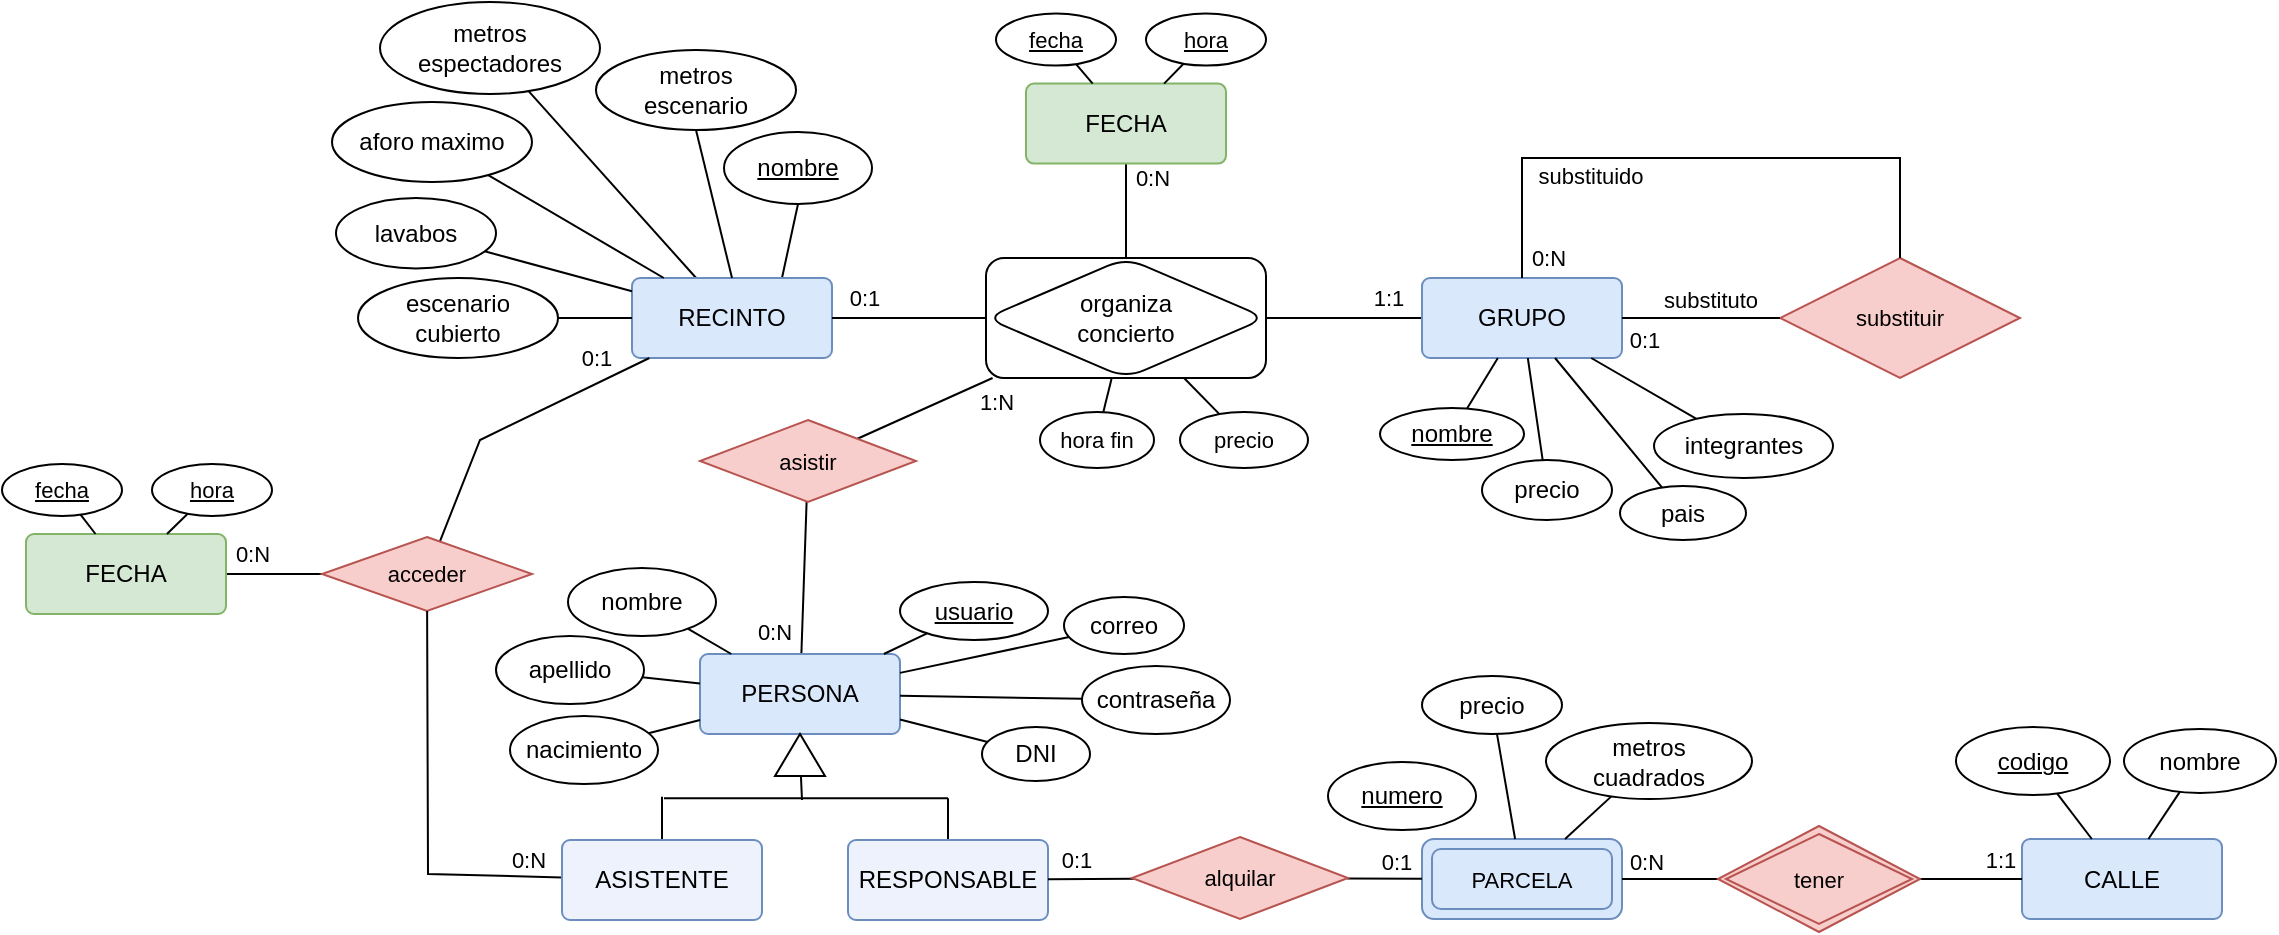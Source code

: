 <mxfile version="24.8.3">
  <diagram id="R2lEEEUBdFMjLlhIrx00" name="Page-1">
    <mxGraphModel grid="0" page="0" gridSize="10" guides="1" tooltips="1" connect="1" arrows="1" fold="1" pageScale="1" pageWidth="850" pageHeight="1100" background="#ffffff" math="0" shadow="0" extFonts="Permanent Marker^https://fonts.googleapis.com/css?family=Permanent+Marker">
      <root>
        <mxCell id="0" />
        <mxCell id="1" parent="0" />
        <mxCell id="sMNnUEjaPpUlIWwpW2yE-2" style="rounded=0;orthogonalLoop=1;jettySize=auto;html=1;exitX=0.75;exitY=0;exitDx=0;exitDy=0;entryX=0.5;entryY=1;entryDx=0;entryDy=0;endArrow=none;endFill=0;" edge="1" parent="1" source="Tw8KaSyfvmo2YHTZOB27-3" target="Tw8KaSyfvmo2YHTZOB27-6">
          <mxGeometry relative="1" as="geometry" />
        </mxCell>
        <mxCell id="sMNnUEjaPpUlIWwpW2yE-4" style="rounded=0;orthogonalLoop=1;jettySize=auto;html=1;endArrow=none;endFill=0;" edge="1" parent="1" source="Tw8KaSyfvmo2YHTZOB27-3" target="Tw8KaSyfvmo2YHTZOB27-8">
          <mxGeometry relative="1" as="geometry" />
        </mxCell>
        <mxCell id="Tw8KaSyfvmo2YHTZOB27-3" value="RECINTO" style="rounded=1;arcSize=10;whiteSpace=wrap;html=1;align=center;fillColor=#dae8fc;strokeColor=#6c8ebf;" vertex="1" parent="1">
          <mxGeometry x="94" y="157" width="100" height="40" as="geometry" />
        </mxCell>
        <mxCell id="Tw8KaSyfvmo2YHTZOB27-6" value="nombre" style="ellipse;whiteSpace=wrap;html=1;align=center;fontStyle=4" vertex="1" parent="1">
          <mxGeometry x="140" y="84" width="74" height="36" as="geometry" />
        </mxCell>
        <mxCell id="sMNnUEjaPpUlIWwpW2yE-3" style="rounded=0;orthogonalLoop=1;jettySize=auto;html=1;exitX=0.5;exitY=1;exitDx=0;exitDy=0;entryX=0.5;entryY=0;entryDx=0;entryDy=0;endArrow=none;endFill=0;" edge="1" parent="1" source="Tw8KaSyfvmo2YHTZOB27-7" target="Tw8KaSyfvmo2YHTZOB27-3">
          <mxGeometry relative="1" as="geometry" />
        </mxCell>
        <mxCell id="Tw8KaSyfvmo2YHTZOB27-7" value="&lt;div&gt;metros&lt;/div&gt;&lt;div&gt;escenario&lt;/div&gt;" style="ellipse;whiteSpace=wrap;html=1;align=center;fontStyle=0" vertex="1" parent="1">
          <mxGeometry x="76" y="43" width="100" height="40" as="geometry" />
        </mxCell>
        <mxCell id="Tw8KaSyfvmo2YHTZOB27-8" value="&lt;div&gt;metros&lt;/div&gt;&lt;div&gt;espectadores&lt;br&gt;&lt;/div&gt;" style="ellipse;whiteSpace=wrap;html=1;align=center;fontStyle=0" vertex="1" parent="1">
          <mxGeometry x="-32" y="19" width="110" height="46" as="geometry" />
        </mxCell>
        <mxCell id="sMNnUEjaPpUlIWwpW2yE-5" style="rounded=0;orthogonalLoop=1;jettySize=auto;html=1;endArrow=none;endFill=0;" edge="1" parent="1" source="Tw8KaSyfvmo2YHTZOB27-9" target="Tw8KaSyfvmo2YHTZOB27-3">
          <mxGeometry relative="1" as="geometry" />
        </mxCell>
        <mxCell id="Tw8KaSyfvmo2YHTZOB27-9" value="aforo maximo" style="ellipse;whiteSpace=wrap;html=1;align=center;fontStyle=0" vertex="1" parent="1">
          <mxGeometry x="-56" y="69" width="100" height="40" as="geometry" />
        </mxCell>
        <mxCell id="sMNnUEjaPpUlIWwpW2yE-6" style="rounded=0;orthogonalLoop=1;jettySize=auto;html=1;endArrow=none;endFill=0;" edge="1" parent="1" source="Tw8KaSyfvmo2YHTZOB27-10" target="Tw8KaSyfvmo2YHTZOB27-3">
          <mxGeometry relative="1" as="geometry" />
        </mxCell>
        <mxCell id="Tw8KaSyfvmo2YHTZOB27-10" value="lavabos" style="ellipse;whiteSpace=wrap;html=1;align=center;fontStyle=0" vertex="1" parent="1">
          <mxGeometry x="-54" y="117" width="80" height="35.19" as="geometry" />
        </mxCell>
        <mxCell id="Tw8KaSyfvmo2YHTZOB27-25" value="" style="rounded=0;orthogonalLoop=1;jettySize=auto;html=1;endArrow=none;endFill=0;" edge="1" parent="1" source="Tw8KaSyfvmo2YHTZOB27-11" target="Tw8KaSyfvmo2YHTZOB27-24">
          <mxGeometry relative="1" as="geometry" />
        </mxCell>
        <mxCell id="Tw8KaSyfvmo2YHTZOB27-68" value="1:1" style="edgeLabel;html=1;align=center;verticalAlign=middle;resizable=0;points=[];fontFamily=Helvetica;fontSize=11;fontColor=default;labelBackgroundColor=default;" vertex="1" connectable="0" parent="Tw8KaSyfvmo2YHTZOB27-25">
          <mxGeometry x="-0.688" y="-2" relative="1" as="geometry">
            <mxPoint x="-5" y="-8" as="offset" />
          </mxGeometry>
        </mxCell>
        <mxCell id="Tw8KaSyfvmo2YHTZOB27-11" value="GRUPO" style="rounded=1;arcSize=10;whiteSpace=wrap;html=1;align=center;fillColor=#dae8fc;strokeColor=#6c8ebf;" vertex="1" parent="1">
          <mxGeometry x="489" y="157" width="100" height="40" as="geometry" />
        </mxCell>
        <mxCell id="sMNnUEjaPpUlIWwpW2yE-7" style="rounded=0;orthogonalLoop=1;jettySize=auto;html=1;endArrow=none;endFill=0;" edge="1" parent="1" source="Tw8KaSyfvmo2YHTZOB27-12" target="Tw8KaSyfvmo2YHTZOB27-3">
          <mxGeometry relative="1" as="geometry" />
        </mxCell>
        <mxCell id="Tw8KaSyfvmo2YHTZOB27-12" value="&lt;div&gt;escenario&lt;/div&gt;&lt;div&gt;&lt;span style=&quot;background-color: initial;&quot;&gt;cubierto&lt;/span&gt;&lt;/div&gt;" style="ellipse;whiteSpace=wrap;html=1;align=center;fontStyle=0" vertex="1" parent="1">
          <mxGeometry x="-43" y="157" width="100" height="40" as="geometry" />
        </mxCell>
        <mxCell id="Tw8KaSyfvmo2YHTZOB27-27" value="" style="edgeStyle=none;shape=connector;rounded=0;orthogonalLoop=1;jettySize=auto;html=1;strokeColor=default;align=center;verticalAlign=middle;fontFamily=Helvetica;fontSize=11;fontColor=default;labelBackgroundColor=default;endArrow=none;endFill=0;" edge="1" parent="1" source="Tw8KaSyfvmo2YHTZOB27-24" target="Tw8KaSyfvmo2YHTZOB27-3">
          <mxGeometry relative="1" as="geometry" />
        </mxCell>
        <mxCell id="Tw8KaSyfvmo2YHTZOB27-67" value="0:1" style="edgeLabel;html=1;align=center;verticalAlign=middle;resizable=0;points=[];fontFamily=Helvetica;fontSize=11;fontColor=default;labelBackgroundColor=default;" vertex="1" connectable="0" parent="Tw8KaSyfvmo2YHTZOB27-27">
          <mxGeometry x="0.602" relative="1" as="geometry">
            <mxPoint y="-10" as="offset" />
          </mxGeometry>
        </mxCell>
        <mxCell id="Tw8KaSyfvmo2YHTZOB27-24" value="&lt;div&gt;organiza&lt;/div&gt;&lt;div&gt;concierto&lt;br&gt;&lt;/div&gt;" style="shape=associativeEntity;whiteSpace=wrap;html=1;align=center;rounded=1;" vertex="1" parent="1">
          <mxGeometry x="271" y="147" width="140" height="60" as="geometry" />
        </mxCell>
        <mxCell id="Tw8KaSyfvmo2YHTZOB27-28" value="substituir" style="shape=rhombus;perimeter=rhombusPerimeter;whiteSpace=wrap;html=1;align=center;fontFamily=Helvetica;fontSize=11;labelBackgroundColor=none;fillColor=#f8cecc;strokeColor=#b85450;" vertex="1" parent="1">
          <mxGeometry x="668" y="147" width="120" height="60" as="geometry" />
        </mxCell>
        <mxCell id="Tw8KaSyfvmo2YHTZOB27-29" style="edgeStyle=orthogonalEdgeStyle;shape=connector;rounded=0;orthogonalLoop=1;jettySize=auto;html=1;strokeColor=default;align=center;verticalAlign=middle;fontFamily=Helvetica;fontSize=11;fontColor=default;labelBackgroundColor=default;endArrow=none;endFill=0;" edge="1" parent="1" source="Tw8KaSyfvmo2YHTZOB27-28" target="Tw8KaSyfvmo2YHTZOB27-11">
          <mxGeometry relative="1" as="geometry">
            <Array as="points">
              <mxPoint x="728" y="97" />
              <mxPoint x="539" y="97" />
            </Array>
          </mxGeometry>
        </mxCell>
        <mxCell id="Tw8KaSyfvmo2YHTZOB27-82" value="substituido" style="edgeLabel;html=1;align=center;verticalAlign=middle;resizable=0;points=[];fontFamily=Helvetica;fontSize=11;fontColor=default;labelBackgroundColor=default;" vertex="1" connectable="0" parent="Tw8KaSyfvmo2YHTZOB27-29">
          <mxGeometry x="0.817" y="4" relative="1" as="geometry">
            <mxPoint x="30" y="-24" as="offset" />
          </mxGeometry>
        </mxCell>
        <mxCell id="Tw8KaSyfvmo2YHTZOB27-83" value="0:N" style="edgeLabel;html=1;align=center;verticalAlign=middle;resizable=0;points=[];fontFamily=Helvetica;fontSize=11;fontColor=default;labelBackgroundColor=default;" vertex="1" connectable="0" parent="Tw8KaSyfvmo2YHTZOB27-29">
          <mxGeometry x="0.929" y="3" relative="1" as="geometry">
            <mxPoint x="10" as="offset" />
          </mxGeometry>
        </mxCell>
        <mxCell id="Tw8KaSyfvmo2YHTZOB27-30" value="" style="edgeStyle=none;shape=connector;rounded=0;orthogonalLoop=1;jettySize=auto;html=1;strokeColor=default;align=center;verticalAlign=middle;fontFamily=Helvetica;fontSize=11;fontColor=default;labelBackgroundColor=default;endArrow=none;endFill=0;" edge="1" parent="1" source="Tw8KaSyfvmo2YHTZOB27-28" target="Tw8KaSyfvmo2YHTZOB27-11">
          <mxGeometry relative="1" as="geometry" />
        </mxCell>
        <mxCell id="Tw8KaSyfvmo2YHTZOB27-80" value="substituto" style="edgeLabel;html=1;align=center;verticalAlign=middle;resizable=0;points=[];fontFamily=Helvetica;fontSize=11;fontColor=default;labelBackgroundColor=default;" vertex="1" connectable="0" parent="Tw8KaSyfvmo2YHTZOB27-30">
          <mxGeometry x="0.098" y="-3" relative="1" as="geometry">
            <mxPoint x="8" y="-6" as="offset" />
          </mxGeometry>
        </mxCell>
        <mxCell id="Tw8KaSyfvmo2YHTZOB27-84" value="0:1" style="edgeLabel;html=1;align=center;verticalAlign=middle;resizable=0;points=[];fontFamily=Helvetica;fontSize=11;fontColor=default;labelBackgroundColor=default;" vertex="1" connectable="0" parent="Tw8KaSyfvmo2YHTZOB27-30">
          <mxGeometry x="0.696" relative="1" as="geometry">
            <mxPoint x="-1" y="11" as="offset" />
          </mxGeometry>
        </mxCell>
        <mxCell id="Tw8KaSyfvmo2YHTZOB27-49" style="edgeStyle=none;shape=connector;rounded=0;orthogonalLoop=1;jettySize=auto;html=1;strokeColor=default;align=center;verticalAlign=middle;fontFamily=Helvetica;fontSize=11;fontColor=default;labelBackgroundColor=default;endArrow=none;endFill=0;" edge="1" parent="1" source="Tw8KaSyfvmo2YHTZOB27-31" target="Tw8KaSyfvmo2YHTZOB27-48">
          <mxGeometry relative="1" as="geometry" />
        </mxCell>
        <mxCell id="Tw8KaSyfvmo2YHTZOB27-65" value="0:N" style="edgeLabel;html=1;align=center;verticalAlign=middle;resizable=0;points=[];fontFamily=Helvetica;fontSize=11;fontColor=default;labelBackgroundColor=default;" vertex="1" connectable="0" parent="Tw8KaSyfvmo2YHTZOB27-49">
          <mxGeometry x="-0.795" relative="1" as="geometry">
            <mxPoint x="-14" y="-3" as="offset" />
          </mxGeometry>
        </mxCell>
        <mxCell id="Tw8KaSyfvmo2YHTZOB27-31" value="PERSONA" style="rounded=1;arcSize=10;whiteSpace=wrap;html=1;align=center;fillColor=#dae8fc;strokeColor=#6c8ebf;" vertex="1" parent="1">
          <mxGeometry x="128" y="345" width="100" height="40" as="geometry" />
        </mxCell>
        <mxCell id="Tw8KaSyfvmo2YHTZOB27-32" value="CALLE" style="rounded=1;arcSize=10;whiteSpace=wrap;html=1;align=center;fillColor=#dae8fc;strokeColor=#6c8ebf;" vertex="1" parent="1">
          <mxGeometry x="789" y="437.5" width="100" height="40" as="geometry" />
        </mxCell>
        <mxCell id="Tw8KaSyfvmo2YHTZOB27-37" value="PARCELA" style="shape=ext;margin=3;double=1;whiteSpace=wrap;html=1;align=center;fontFamily=Helvetica;fontSize=11;labelBackgroundColor=none;rounded=1;fillColor=#dae8fc;strokeColor=#6c8ebf;" vertex="1" parent="1">
          <mxGeometry x="489" y="437.5" width="100" height="40" as="geometry" />
        </mxCell>
        <mxCell id="Tw8KaSyfvmo2YHTZOB27-39" value="" style="edgeStyle=none;shape=connector;rounded=0;orthogonalLoop=1;jettySize=auto;html=1;strokeColor=default;align=center;verticalAlign=middle;fontFamily=Helvetica;fontSize=11;fontColor=default;labelBackgroundColor=default;endArrow=none;endFill=0;" edge="1" parent="1" source="Tw8KaSyfvmo2YHTZOB27-38" target="Tw8KaSyfvmo2YHTZOB27-32">
          <mxGeometry relative="1" as="geometry" />
        </mxCell>
        <mxCell id="Tw8KaSyfvmo2YHTZOB27-61" value="1:1" style="edgeLabel;html=1;align=center;verticalAlign=middle;resizable=0;points=[];fontFamily=Helvetica;fontSize=11;fontColor=default;labelBackgroundColor=default;" vertex="1" connectable="0" parent="Tw8KaSyfvmo2YHTZOB27-39">
          <mxGeometry x="0.624" y="2" relative="1" as="geometry">
            <mxPoint x="-2" y="-8" as="offset" />
          </mxGeometry>
        </mxCell>
        <mxCell id="Tw8KaSyfvmo2YHTZOB27-40" value="" style="edgeStyle=none;shape=connector;rounded=0;orthogonalLoop=1;jettySize=auto;html=1;strokeColor=default;align=center;verticalAlign=middle;fontFamily=Helvetica;fontSize=11;fontColor=default;labelBackgroundColor=default;endArrow=none;endFill=0;" edge="1" parent="1" source="Tw8KaSyfvmo2YHTZOB27-38" target="Tw8KaSyfvmo2YHTZOB27-37">
          <mxGeometry relative="1" as="geometry" />
        </mxCell>
        <mxCell id="Tw8KaSyfvmo2YHTZOB27-62" value="0:N" style="edgeLabel;html=1;align=center;verticalAlign=middle;resizable=0;points=[];fontFamily=Helvetica;fontSize=11;fontColor=default;labelBackgroundColor=default;" vertex="1" connectable="0" parent="Tw8KaSyfvmo2YHTZOB27-40">
          <mxGeometry x="0.537" y="-2" relative="1" as="geometry">
            <mxPoint x="1" y="-7" as="offset" />
          </mxGeometry>
        </mxCell>
        <mxCell id="Tw8KaSyfvmo2YHTZOB27-38" value="tener" style="shape=rhombus;double=1;perimeter=rhombusPerimeter;whiteSpace=wrap;html=1;align=center;fontFamily=Helvetica;fontSize=11;labelBackgroundColor=none;fillColor=#f8cecc;strokeColor=#b85450;rounded=0;" vertex="1" parent="1">
          <mxGeometry x="637" y="431" width="101" height="53" as="geometry" />
        </mxCell>
        <mxCell id="Tw8KaSyfvmo2YHTZOB27-45" style="edgeStyle=none;shape=connector;rounded=0;orthogonalLoop=1;jettySize=auto;html=1;strokeColor=default;align=center;verticalAlign=middle;fontFamily=Helvetica;fontSize=11;fontColor=default;labelBackgroundColor=default;endArrow=none;endFill=0;" edge="1" parent="1" source="Tw8KaSyfvmo2YHTZOB27-43" target="Tw8KaSyfvmo2YHTZOB27-3">
          <mxGeometry relative="1" as="geometry">
            <Array as="points">
              <mxPoint x="18" y="238" />
            </Array>
          </mxGeometry>
        </mxCell>
        <mxCell id="GNrPG53P7MBCp1ATSE61-28" value="0:1" style="edgeLabel;html=1;align=center;verticalAlign=middle;resizable=0;points=[];fontFamily=Helvetica;fontSize=11;fontColor=default;labelBackgroundColor=default;" connectable="0" vertex="1" parent="Tw8KaSyfvmo2YHTZOB27-45">
          <mxGeometry x="0.757" y="-1" relative="1" as="geometry">
            <mxPoint x="-11" y="-9" as="offset" />
          </mxGeometry>
        </mxCell>
        <mxCell id="GNrPG53P7MBCp1ATSE61-3" value="" style="edgeStyle=none;shape=connector;rounded=0;orthogonalLoop=1;jettySize=auto;html=1;strokeColor=default;align=center;verticalAlign=middle;fontFamily=Helvetica;fontSize=11;fontColor=default;labelBackgroundColor=default;endArrow=none;endFill=0;" edge="1" parent="1" source="Tw8KaSyfvmo2YHTZOB27-43" target="GNrPG53P7MBCp1ATSE61-1">
          <mxGeometry relative="1" as="geometry">
            <mxPoint x="-93" y="305" as="sourcePoint" />
          </mxGeometry>
        </mxCell>
        <mxCell id="GNrPG53P7MBCp1ATSE61-29" value="0:N" style="edgeLabel;html=1;align=center;verticalAlign=middle;resizable=0;points=[];fontFamily=Helvetica;fontSize=11;fontColor=default;labelBackgroundColor=default;" connectable="0" vertex="1" parent="GNrPG53P7MBCp1ATSE61-3">
          <mxGeometry x="-0.167" y="2" relative="1" as="geometry">
            <mxPoint x="-15" y="-12" as="offset" />
          </mxGeometry>
        </mxCell>
        <mxCell id="Tw8KaSyfvmo2YHTZOB27-43" value="acceder" style="shape=rhombus;perimeter=rhombusPerimeter;whiteSpace=wrap;html=1;align=center;fontFamily=Helvetica;fontSize=11;labelBackgroundColor=none;fillColor=#f8cecc;strokeColor=#b85450;" vertex="1" parent="1">
          <mxGeometry x="-61" y="286.5" width="105" height="37" as="geometry" />
        </mxCell>
        <mxCell id="Tw8KaSyfvmo2YHTZOB27-50" style="edgeStyle=none;shape=connector;rounded=0;orthogonalLoop=1;jettySize=auto;html=1;strokeColor=default;align=center;verticalAlign=middle;fontFamily=Helvetica;fontSize=11;fontColor=default;labelBackgroundColor=default;endArrow=none;endFill=0;" edge="1" parent="1" source="Tw8KaSyfvmo2YHTZOB27-48" target="Tw8KaSyfvmo2YHTZOB27-24">
          <mxGeometry relative="1" as="geometry" />
        </mxCell>
        <mxCell id="Tw8KaSyfvmo2YHTZOB27-66" value="1:N" style="edgeLabel;html=1;align=center;verticalAlign=middle;resizable=0;points=[];fontFamily=Helvetica;fontSize=11;fontColor=default;labelBackgroundColor=none;" vertex="1" connectable="0" parent="Tw8KaSyfvmo2YHTZOB27-50">
          <mxGeometry x="0.641" y="-2" relative="1" as="geometry">
            <mxPoint x="13" y="5" as="offset" />
          </mxGeometry>
        </mxCell>
        <mxCell id="Tw8KaSyfvmo2YHTZOB27-48" value="asistir" style="shape=rhombus;perimeter=rhombusPerimeter;whiteSpace=wrap;html=1;align=center;fontFamily=Helvetica;fontSize=11;labelBackgroundColor=none;fillColor=#f8cecc;strokeColor=#b85450;" vertex="1" parent="1">
          <mxGeometry x="128" y="228" width="108" height="41" as="geometry" />
        </mxCell>
        <mxCell id="Tw8KaSyfvmo2YHTZOB27-52" value="" style="edgeStyle=none;shape=connector;rounded=0;orthogonalLoop=1;jettySize=auto;html=1;strokeColor=default;align=center;verticalAlign=middle;fontFamily=Helvetica;fontSize=11;fontColor=default;labelBackgroundColor=default;endArrow=none;endFill=0;" edge="1" parent="1" source="Tw8KaSyfvmo2YHTZOB27-71" target="Tw8KaSyfvmo2YHTZOB27-37">
          <mxGeometry relative="1" as="geometry">
            <mxPoint x="447" y="457.5" as="sourcePoint" />
          </mxGeometry>
        </mxCell>
        <mxCell id="Tw8KaSyfvmo2YHTZOB27-63" value="0:1" style="edgeLabel;html=1;align=center;verticalAlign=middle;resizable=0;points=[];fontFamily=Helvetica;fontSize=11;fontColor=default;labelBackgroundColor=default;" vertex="1" connectable="0" parent="Tw8KaSyfvmo2YHTZOB27-52">
          <mxGeometry x="0.445" y="2" relative="1" as="geometry">
            <mxPoint x="-3" y="-7" as="offset" />
          </mxGeometry>
        </mxCell>
        <mxCell id="Tw8KaSyfvmo2YHTZOB27-59" style="edgeStyle=none;shape=connector;rounded=0;orthogonalLoop=1;jettySize=auto;html=1;strokeColor=default;align=center;verticalAlign=middle;fontFamily=Helvetica;fontSize=11;fontColor=default;labelBackgroundColor=default;endArrow=none;endFill=0;" edge="1" parent="1" source="Tw8KaSyfvmo2YHTZOB27-55" target="Tw8KaSyfvmo2YHTZOB27-24">
          <mxGeometry relative="1" as="geometry" />
        </mxCell>
        <mxCell id="Tw8KaSyfvmo2YHTZOB27-55" value="precio" style="ellipse;whiteSpace=wrap;html=1;fontFamily=Helvetica;fontSize=11;fontColor=default;labelBackgroundColor=default;" vertex="1" parent="1">
          <mxGeometry x="368" y="224" width="64" height="28" as="geometry" />
        </mxCell>
        <mxCell id="Tw8KaSyfvmo2YHTZOB27-58" style="edgeStyle=none;shape=connector;rounded=0;orthogonalLoop=1;jettySize=auto;html=1;strokeColor=default;align=center;verticalAlign=middle;fontFamily=Helvetica;fontSize=11;fontColor=default;labelBackgroundColor=default;endArrow=none;endFill=0;" edge="1" parent="1" source="Tw8KaSyfvmo2YHTZOB27-57" target="Tw8KaSyfvmo2YHTZOB27-24">
          <mxGeometry relative="1" as="geometry" />
        </mxCell>
        <mxCell id="Tw8KaSyfvmo2YHTZOB27-57" value="hora fin" style="ellipse;whiteSpace=wrap;html=1;fontFamily=Helvetica;fontSize=11;fontColor=default;labelBackgroundColor=default;" vertex="1" parent="1">
          <mxGeometry x="298" y="224" width="57" height="28" as="geometry" />
        </mxCell>
        <mxCell id="Tw8KaSyfvmo2YHTZOB27-77" style="edgeStyle=none;shape=connector;rounded=0;orthogonalLoop=1;jettySize=auto;html=1;strokeColor=default;align=center;verticalAlign=middle;fontFamily=Helvetica;fontSize=11;fontColor=default;labelBackgroundColor=default;endArrow=none;endFill=0;" edge="1" parent="1" source="Tw8KaSyfvmo2YHTZOB27-69">
          <mxGeometry relative="1" as="geometry">
            <mxPoint x="109" y="416.333" as="targetPoint" />
          </mxGeometry>
        </mxCell>
        <mxCell id="Tw8KaSyfvmo2YHTZOB27-79" style="edgeStyle=none;shape=connector;rounded=0;orthogonalLoop=1;jettySize=auto;html=1;strokeColor=default;align=center;verticalAlign=middle;fontFamily=Helvetica;fontSize=11;fontColor=default;labelBackgroundColor=default;endArrow=none;endFill=0;" edge="1" parent="1" source="Tw8KaSyfvmo2YHTZOB27-69" target="Tw8KaSyfvmo2YHTZOB27-43">
          <mxGeometry relative="1" as="geometry">
            <Array as="points">
              <mxPoint x="-8" y="455" />
            </Array>
          </mxGeometry>
        </mxCell>
        <mxCell id="GNrPG53P7MBCp1ATSE61-30" value="0:N" style="edgeLabel;html=1;align=center;verticalAlign=middle;resizable=0;points=[];fontFamily=Helvetica;fontSize=11;fontColor=default;labelBackgroundColor=default;" connectable="0" vertex="1" parent="Tw8KaSyfvmo2YHTZOB27-79">
          <mxGeometry x="-0.698" y="-1" relative="1" as="geometry">
            <mxPoint x="13" y="-7" as="offset" />
          </mxGeometry>
        </mxCell>
        <mxCell id="Tw8KaSyfvmo2YHTZOB27-95" style="edgeStyle=none;shape=connector;rounded=0;orthogonalLoop=1;jettySize=auto;html=1;strokeColor=default;align=center;verticalAlign=middle;fontFamily=Helvetica;fontSize=11;fontColor=default;labelBackgroundColor=default;endArrow=none;endFill=0;" edge="1" parent="1" source="9-Ztib7f6e9Ifwx9d5N6-15" target="Tw8KaSyfvmo2YHTZOB27-11">
          <mxGeometry relative="1" as="geometry" />
        </mxCell>
        <mxCell id="9-Ztib7f6e9Ifwx9d5N6-15" value="nombre" style="ellipse;whiteSpace=wrap;html=1;align=center;fontStyle=4" vertex="1" parent="1">
          <mxGeometry x="468" y="222" width="72" height="26" as="geometry" />
        </mxCell>
        <mxCell id="Tw8KaSyfvmo2YHTZOB27-94" style="edgeStyle=none;shape=connector;rounded=0;orthogonalLoop=1;jettySize=auto;html=1;strokeColor=default;align=center;verticalAlign=middle;fontFamily=Helvetica;fontSize=11;fontColor=default;labelBackgroundColor=default;endArrow=none;endFill=0;" edge="1" parent="1" source="9-Ztib7f6e9Ifwx9d5N6-16" target="Tw8KaSyfvmo2YHTZOB27-11">
          <mxGeometry relative="1" as="geometry" />
        </mxCell>
        <mxCell id="9-Ztib7f6e9Ifwx9d5N6-16" value="pais" style="ellipse;whiteSpace=wrap;html=1;align=center;fontStyle=0" vertex="1" parent="1">
          <mxGeometry x="588" y="261" width="63" height="27" as="geometry" />
        </mxCell>
        <mxCell id="Tw8KaSyfvmo2YHTZOB27-96" style="edgeStyle=none;shape=connector;rounded=0;orthogonalLoop=1;jettySize=auto;html=1;strokeColor=default;align=center;verticalAlign=middle;fontFamily=Helvetica;fontSize=11;fontColor=default;labelBackgroundColor=default;endArrow=none;endFill=0;" edge="1" parent="1" source="9-Ztib7f6e9Ifwx9d5N6-17" target="Tw8KaSyfvmo2YHTZOB27-11">
          <mxGeometry relative="1" as="geometry" />
        </mxCell>
        <mxCell id="9-Ztib7f6e9Ifwx9d5N6-17" value="integrantes" style="ellipse;whiteSpace=wrap;html=1;align=center;fontStyle=0" vertex="1" parent="1">
          <mxGeometry x="605" y="225" width="89.5" height="32" as="geometry" />
        </mxCell>
        <mxCell id="Tw8KaSyfvmo2YHTZOB27-93" style="edgeStyle=none;shape=connector;rounded=0;orthogonalLoop=1;jettySize=auto;html=1;strokeColor=default;align=center;verticalAlign=middle;fontFamily=Helvetica;fontSize=11;fontColor=default;labelBackgroundColor=default;endArrow=none;endFill=0;" edge="1" parent="1" source="9-Ztib7f6e9Ifwx9d5N6-18" target="Tw8KaSyfvmo2YHTZOB27-11">
          <mxGeometry relative="1" as="geometry" />
        </mxCell>
        <mxCell id="9-Ztib7f6e9Ifwx9d5N6-18" value="precio" style="ellipse;whiteSpace=wrap;html=1;align=center;fontStyle=0" vertex="1" parent="1">
          <mxGeometry x="519" y="248" width="65" height="30" as="geometry" />
        </mxCell>
        <mxCell id="Tw8KaSyfvmo2YHTZOB27-75" value="" style="triangle;whiteSpace=wrap;html=1;fontFamily=Helvetica;fontSize=11;fontColor=default;labelBackgroundColor=default;direction=north;" vertex="1" parent="1">
          <mxGeometry x="165.5" y="385" width="25" height="21" as="geometry" />
        </mxCell>
        <mxCell id="Tw8KaSyfvmo2YHTZOB27-69" value="ASISTENTE" style="rounded=1;arcSize=10;whiteSpace=wrap;html=1;align=center;fillColor=#EDF2FC;strokeColor=#6c8ebf;" vertex="1" parent="1">
          <mxGeometry x="59" y="438" width="100" height="40" as="geometry" />
        </mxCell>
        <mxCell id="Tw8KaSyfvmo2YHTZOB27-78" style="edgeStyle=none;shape=connector;rounded=0;orthogonalLoop=1;jettySize=auto;html=1;strokeColor=default;align=center;verticalAlign=middle;fontFamily=Helvetica;fontSize=11;fontColor=default;labelBackgroundColor=default;endArrow=none;endFill=0;" edge="1" parent="1" source="Tw8KaSyfvmo2YHTZOB27-70">
          <mxGeometry relative="1" as="geometry">
            <mxPoint x="252" y="417.167" as="targetPoint" />
          </mxGeometry>
        </mxCell>
        <mxCell id="Tw8KaSyfvmo2YHTZOB27-70" value="RESPONSABLE" style="rounded=1;arcSize=10;whiteSpace=wrap;html=1;align=center;fillColor=#EDF2FC;strokeColor=#6c8ebf;" vertex="1" parent="1">
          <mxGeometry x="202" y="438" width="100" height="40" as="geometry" />
        </mxCell>
        <mxCell id="Tw8KaSyfvmo2YHTZOB27-72" style="edgeStyle=none;shape=connector;rounded=0;orthogonalLoop=1;jettySize=auto;html=1;strokeColor=default;align=center;verticalAlign=middle;fontFamily=Helvetica;fontSize=11;fontColor=default;labelBackgroundColor=default;endArrow=none;endFill=0;" edge="1" parent="1" source="Tw8KaSyfvmo2YHTZOB27-71" target="Tw8KaSyfvmo2YHTZOB27-70">
          <mxGeometry relative="1" as="geometry">
            <mxPoint x="351" y="518.983" as="targetPoint" />
          </mxGeometry>
        </mxCell>
        <mxCell id="Tw8KaSyfvmo2YHTZOB27-73" value="0:1" style="edgeLabel;html=1;align=center;verticalAlign=middle;resizable=0;points=[];fontFamily=Helvetica;fontSize=11;fontColor=default;labelBackgroundColor=default;" vertex="1" connectable="0" parent="Tw8KaSyfvmo2YHTZOB27-72">
          <mxGeometry x="0.701" y="1" relative="1" as="geometry">
            <mxPoint x="7" y="-11" as="offset" />
          </mxGeometry>
        </mxCell>
        <mxCell id="Tw8KaSyfvmo2YHTZOB27-71" value="alquilar" style="shape=rhombus;perimeter=rhombusPerimeter;whiteSpace=wrap;html=1;align=center;fontFamily=Helvetica;fontSize=11;labelBackgroundColor=none;fillColor=#f8cecc;strokeColor=#b85450;" vertex="1" parent="1">
          <mxGeometry x="344" y="436.5" width="108" height="41" as="geometry" />
        </mxCell>
        <mxCell id="Tw8KaSyfvmo2YHTZOB27-74" value="" style="endArrow=none;html=1;rounded=0;strokeColor=default;align=center;verticalAlign=middle;fontFamily=Helvetica;fontSize=11;fontColor=default;labelBackgroundColor=default;" edge="1" parent="1">
          <mxGeometry width="50" height="50" relative="1" as="geometry">
            <mxPoint x="110" y="417.08" as="sourcePoint" />
            <mxPoint x="252" y="417.08" as="targetPoint" />
          </mxGeometry>
        </mxCell>
        <mxCell id="Tw8KaSyfvmo2YHTZOB27-76" value="" style="edgeStyle=none;shape=connector;rounded=0;orthogonalLoop=1;jettySize=auto;html=1;strokeColor=default;align=center;verticalAlign=middle;fontFamily=Helvetica;fontSize=11;fontColor=default;labelBackgroundColor=default;endArrow=none;endFill=0;" edge="1" parent="1" source="Tw8KaSyfvmo2YHTZOB27-75">
          <mxGeometry relative="1" as="geometry">
            <mxPoint x="179" y="418" as="targetPoint" />
          </mxGeometry>
        </mxCell>
        <mxCell id="Tw8KaSyfvmo2YHTZOB27-88" style="edgeStyle=none;shape=connector;rounded=0;orthogonalLoop=1;jettySize=auto;html=1;strokeColor=default;align=center;verticalAlign=middle;fontFamily=Helvetica;fontSize=11;fontColor=default;labelBackgroundColor=default;endArrow=none;endFill=0;" edge="1" parent="1" source="Tw8KaSyfvmo2YHTZOB27-85" target="Tw8KaSyfvmo2YHTZOB27-24">
          <mxGeometry relative="1" as="geometry" />
        </mxCell>
        <mxCell id="Tw8KaSyfvmo2YHTZOB27-91" value="0:N" style="edgeLabel;html=1;align=center;verticalAlign=middle;resizable=0;points=[];fontFamily=Helvetica;fontSize=11;fontColor=default;labelBackgroundColor=default;" vertex="1" connectable="0" parent="Tw8KaSyfvmo2YHTZOB27-88">
          <mxGeometry x="-0.704" y="-1" relative="1" as="geometry">
            <mxPoint x="14" as="offset" />
          </mxGeometry>
        </mxCell>
        <mxCell id="Tw8KaSyfvmo2YHTZOB27-85" value="FECHA" style="rounded=1;arcSize=10;whiteSpace=wrap;html=1;align=center;fillColor=#d5e8d4;strokeColor=#82b366;" vertex="1" parent="1">
          <mxGeometry x="291" y="59.81" width="100" height="40" as="geometry" />
        </mxCell>
        <mxCell id="Tw8KaSyfvmo2YHTZOB27-89" style="edgeStyle=none;shape=connector;rounded=0;orthogonalLoop=1;jettySize=auto;html=1;strokeColor=default;align=center;verticalAlign=middle;fontFamily=Helvetica;fontSize=11;fontColor=default;labelBackgroundColor=default;endArrow=none;endFill=0;" edge="1" parent="1" source="Tw8KaSyfvmo2YHTZOB27-86" target="Tw8KaSyfvmo2YHTZOB27-85">
          <mxGeometry relative="1" as="geometry" />
        </mxCell>
        <mxCell id="Tw8KaSyfvmo2YHTZOB27-86" value="fecha" style="ellipse;whiteSpace=wrap;html=1;fontFamily=Helvetica;fontSize=11;fontColor=default;labelBackgroundColor=default;fontStyle=4" vertex="1" parent="1">
          <mxGeometry x="276" y="24.81" width="60" height="26" as="geometry" />
        </mxCell>
        <mxCell id="Tw8KaSyfvmo2YHTZOB27-90" style="edgeStyle=none;shape=connector;rounded=0;orthogonalLoop=1;jettySize=auto;html=1;strokeColor=default;align=center;verticalAlign=middle;fontFamily=Helvetica;fontSize=11;fontColor=default;labelBackgroundColor=default;endArrow=none;endFill=0;" edge="1" parent="1" source="Tw8KaSyfvmo2YHTZOB27-87" target="Tw8KaSyfvmo2YHTZOB27-85">
          <mxGeometry relative="1" as="geometry" />
        </mxCell>
        <mxCell id="Tw8KaSyfvmo2YHTZOB27-87" value="hora" style="ellipse;whiteSpace=wrap;html=1;fontFamily=Helvetica;fontSize=11;fontColor=default;labelBackgroundColor=default;fontStyle=4" vertex="1" parent="1">
          <mxGeometry x="351" y="24.81" width="60" height="26" as="geometry" />
        </mxCell>
        <mxCell id="9-Ztib7f6e9Ifwx9d5N6-27" style="rounded=0;orthogonalLoop=1;jettySize=auto;html=1;endArrow=none;endFill=0;" edge="1" parent="1" source="9-Ztib7f6e9Ifwx9d5N6-21" target="Tw8KaSyfvmo2YHTZOB27-32">
          <mxGeometry relative="1" as="geometry" />
        </mxCell>
        <mxCell id="9-Ztib7f6e9Ifwx9d5N6-21" value="&lt;u&gt;codigo&lt;/u&gt;" style="ellipse;whiteSpace=wrap;html=1;align=center;fontStyle=0" vertex="1" parent="1">
          <mxGeometry x="756" y="381.5" width="77" height="34" as="geometry" />
        </mxCell>
        <mxCell id="9-Ztib7f6e9Ifwx9d5N6-28" style="rounded=0;orthogonalLoop=1;jettySize=auto;html=1;endArrow=none;endFill=0;" edge="1" parent="1" source="9-Ztib7f6e9Ifwx9d5N6-22" target="Tw8KaSyfvmo2YHTZOB27-32">
          <mxGeometry relative="1" as="geometry" />
        </mxCell>
        <mxCell id="9-Ztib7f6e9Ifwx9d5N6-22" value="nombre" style="ellipse;whiteSpace=wrap;html=1;align=center;fontStyle=0" vertex="1" parent="1">
          <mxGeometry x="840" y="382.5" width="76" height="32" as="geometry" />
        </mxCell>
        <mxCell id="GNrPG53P7MBCp1ATSE61-15" style="edgeStyle=none;shape=connector;rounded=0;orthogonalLoop=1;jettySize=auto;html=1;strokeColor=default;align=center;verticalAlign=middle;fontFamily=Helvetica;fontSize=11;fontColor=default;labelBackgroundColor=default;endArrow=none;endFill=0;" edge="1" parent="1" source="9-Ztib7f6e9Ifwx9d5N6-24" target="Tw8KaSyfvmo2YHTZOB27-31">
          <mxGeometry relative="1" as="geometry" />
        </mxCell>
        <mxCell id="9-Ztib7f6e9Ifwx9d5N6-24" value="&lt;div&gt;usuario&lt;/div&gt;" style="ellipse;whiteSpace=wrap;html=1;align=center;fontStyle=4" vertex="1" parent="1">
          <mxGeometry x="228" y="309" width="74" height="29" as="geometry" />
        </mxCell>
        <mxCell id="9-Ztib7f6e9Ifwx9d5N6-30" style="rounded=0;orthogonalLoop=1;jettySize=auto;html=1;endArrow=none;endFill=0;" edge="1" parent="1" source="9-Ztib7f6e9Ifwx9d5N6-25" target="Tw8KaSyfvmo2YHTZOB27-37">
          <mxGeometry relative="1" as="geometry">
            <mxPoint x="661" y="558" as="sourcePoint" />
            <mxPoint x="598" y="497" as="targetPoint" />
          </mxGeometry>
        </mxCell>
        <mxCell id="9-Ztib7f6e9Ifwx9d5N6-25" value="&lt;div&gt;metros&lt;/div&gt;&lt;div&gt;cuadrados&lt;/div&gt;" style="ellipse;whiteSpace=wrap;html=1;align=center;fontStyle=0" vertex="1" parent="1">
          <mxGeometry x="551" y="379.5" width="103" height="38" as="geometry" />
        </mxCell>
        <mxCell id="9-Ztib7f6e9Ifwx9d5N6-31" style="rounded=0;orthogonalLoop=1;jettySize=auto;html=1;endArrow=none;endFill=0;" edge="1" parent="1" source="9-Ztib7f6e9Ifwx9d5N6-26" target="Tw8KaSyfvmo2YHTZOB27-37">
          <mxGeometry relative="1" as="geometry" />
        </mxCell>
        <mxCell id="9-Ztib7f6e9Ifwx9d5N6-26" value="precio" style="ellipse;whiteSpace=wrap;html=1;align=center;fontStyle=0" vertex="1" parent="1">
          <mxGeometry x="489" y="356" width="70" height="29" as="geometry" />
        </mxCell>
        <mxCell id="GNrPG53P7MBCp1ATSE61-1" value="FECHA" style="rounded=1;arcSize=10;whiteSpace=wrap;html=1;align=center;fillColor=#d5e8d4;strokeColor=#82b366;" vertex="1" parent="1">
          <mxGeometry x="-209" y="285" width="100" height="40" as="geometry" />
        </mxCell>
        <mxCell id="GNrPG53P7MBCp1ATSE61-8" style="edgeStyle=none;shape=connector;rounded=0;orthogonalLoop=1;jettySize=auto;html=1;strokeColor=default;align=center;verticalAlign=middle;fontFamily=Helvetica;fontSize=11;fontColor=default;labelBackgroundColor=default;endArrow=none;endFill=0;" edge="1" parent="1" source="GNrPG53P7MBCp1ATSE61-5" target="GNrPG53P7MBCp1ATSE61-1">
          <mxGeometry relative="1" as="geometry" />
        </mxCell>
        <mxCell id="GNrPG53P7MBCp1ATSE61-5" value="fecha" style="ellipse;whiteSpace=wrap;html=1;fontFamily=Helvetica;fontSize=11;fontColor=default;labelBackgroundColor=default;fontStyle=4" vertex="1" parent="1">
          <mxGeometry x="-221" y="250" width="60" height="26" as="geometry" />
        </mxCell>
        <mxCell id="GNrPG53P7MBCp1ATSE61-7" style="edgeStyle=none;shape=connector;rounded=0;orthogonalLoop=1;jettySize=auto;html=1;strokeColor=default;align=center;verticalAlign=middle;fontFamily=Helvetica;fontSize=11;fontColor=default;labelBackgroundColor=default;endArrow=none;endFill=0;" edge="1" parent="1" source="GNrPG53P7MBCp1ATSE61-6" target="GNrPG53P7MBCp1ATSE61-1">
          <mxGeometry relative="1" as="geometry" />
        </mxCell>
        <mxCell id="GNrPG53P7MBCp1ATSE61-6" value="hora" style="ellipse;whiteSpace=wrap;html=1;fontFamily=Helvetica;fontSize=11;fontColor=default;labelBackgroundColor=default;fontStyle=4" vertex="1" parent="1">
          <mxGeometry x="-146" y="250" width="60" height="26" as="geometry" />
        </mxCell>
        <mxCell id="GNrPG53P7MBCp1ATSE61-9" value="numero" style="ellipse;whiteSpace=wrap;html=1;align=center;fontStyle=4" vertex="1" parent="1">
          <mxGeometry x="442" y="399" width="74" height="34" as="geometry" />
        </mxCell>
        <mxCell id="GNrPG53P7MBCp1ATSE61-14" style="edgeStyle=none;shape=connector;rounded=0;orthogonalLoop=1;jettySize=auto;html=1;strokeColor=default;align=center;verticalAlign=middle;fontFamily=Helvetica;fontSize=11;fontColor=default;labelBackgroundColor=default;endArrow=none;endFill=0;" edge="1" parent="1" source="GNrPG53P7MBCp1ATSE61-10" target="Tw8KaSyfvmo2YHTZOB27-31">
          <mxGeometry relative="1" as="geometry" />
        </mxCell>
        <mxCell id="GNrPG53P7MBCp1ATSE61-10" value="contraseña" style="ellipse;whiteSpace=wrap;html=1;align=center;fontStyle=0" vertex="1" parent="1">
          <mxGeometry x="319" y="351" width="74" height="34" as="geometry" />
        </mxCell>
        <mxCell id="GNrPG53P7MBCp1ATSE61-12" style="edgeStyle=none;shape=connector;rounded=0;orthogonalLoop=1;jettySize=auto;html=1;strokeColor=default;align=center;verticalAlign=middle;fontFamily=Helvetica;fontSize=11;fontColor=default;labelBackgroundColor=default;endArrow=none;endFill=0;" edge="1" parent="1" source="GNrPG53P7MBCp1ATSE61-11" target="Tw8KaSyfvmo2YHTZOB27-31">
          <mxGeometry relative="1" as="geometry" />
        </mxCell>
        <mxCell id="GNrPG53P7MBCp1ATSE61-11" value="DNI" style="ellipse;whiteSpace=wrap;html=1;align=center;fontStyle=0" vertex="1" parent="1">
          <mxGeometry x="269" y="381.5" width="54" height="27" as="geometry" />
        </mxCell>
        <mxCell id="GNrPG53P7MBCp1ATSE61-17" style="edgeStyle=none;shape=connector;rounded=0;orthogonalLoop=1;jettySize=auto;html=1;strokeColor=default;align=center;verticalAlign=middle;fontFamily=Helvetica;fontSize=11;fontColor=default;labelBackgroundColor=default;endArrow=none;endFill=0;" edge="1" parent="1" source="GNrPG53P7MBCp1ATSE61-16" target="Tw8KaSyfvmo2YHTZOB27-31">
          <mxGeometry relative="1" as="geometry" />
        </mxCell>
        <mxCell id="GNrPG53P7MBCp1ATSE61-16" value="nombre" style="ellipse;whiteSpace=wrap;html=1;align=center;fontStyle=0" vertex="1" parent="1">
          <mxGeometry x="62" y="302" width="74" height="34" as="geometry" />
        </mxCell>
        <mxCell id="GNrPG53P7MBCp1ATSE61-23" style="edgeStyle=none;shape=connector;rounded=0;orthogonalLoop=1;jettySize=auto;html=1;strokeColor=default;align=center;verticalAlign=middle;fontFamily=Helvetica;fontSize=11;fontColor=default;labelBackgroundColor=default;endArrow=none;endFill=0;" edge="1" parent="1" source="GNrPG53P7MBCp1ATSE61-22" target="Tw8KaSyfvmo2YHTZOB27-31">
          <mxGeometry relative="1" as="geometry" />
        </mxCell>
        <mxCell id="GNrPG53P7MBCp1ATSE61-22" value="apellido" style="ellipse;whiteSpace=wrap;html=1;align=center;fontStyle=0" vertex="1" parent="1">
          <mxGeometry x="26" y="336" width="74" height="34" as="geometry" />
        </mxCell>
        <mxCell id="GNrPG53P7MBCp1ATSE61-25" style="edgeStyle=none;shape=connector;rounded=0;orthogonalLoop=1;jettySize=auto;html=1;strokeColor=default;align=center;verticalAlign=middle;fontFamily=Helvetica;fontSize=11;fontColor=default;labelBackgroundColor=default;endArrow=none;endFill=0;" edge="1" parent="1" source="GNrPG53P7MBCp1ATSE61-24" target="Tw8KaSyfvmo2YHTZOB27-31">
          <mxGeometry relative="1" as="geometry" />
        </mxCell>
        <mxCell id="GNrPG53P7MBCp1ATSE61-24" value="nacimiento" style="ellipse;whiteSpace=wrap;html=1;align=center;fontStyle=0" vertex="1" parent="1">
          <mxGeometry x="33" y="376" width="74" height="34" as="geometry" />
        </mxCell>
        <mxCell id="GNrPG53P7MBCp1ATSE61-27" style="edgeStyle=none;shape=connector;rounded=0;orthogonalLoop=1;jettySize=auto;html=1;strokeColor=default;align=center;verticalAlign=middle;fontFamily=Helvetica;fontSize=11;fontColor=default;labelBackgroundColor=default;endArrow=none;endFill=0;" edge="1" parent="1" source="GNrPG53P7MBCp1ATSE61-26" target="Tw8KaSyfvmo2YHTZOB27-31">
          <mxGeometry relative="1" as="geometry" />
        </mxCell>
        <mxCell id="GNrPG53P7MBCp1ATSE61-26" value="correo" style="ellipse;whiteSpace=wrap;html=1;align=center;fontStyle=0" vertex="1" parent="1">
          <mxGeometry x="310" y="316.5" width="60" height="28.5" as="geometry" />
        </mxCell>
      </root>
    </mxGraphModel>
  </diagram>
</mxfile>
